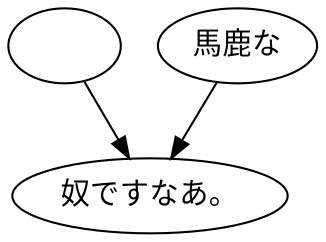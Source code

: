 digraph graph2993 {
	node0 [label="　"];
	node1 [label="馬鹿な"];
	node2 [label="奴ですなあ。"];
	node0 -> node2;
	node1 -> node2;
}
